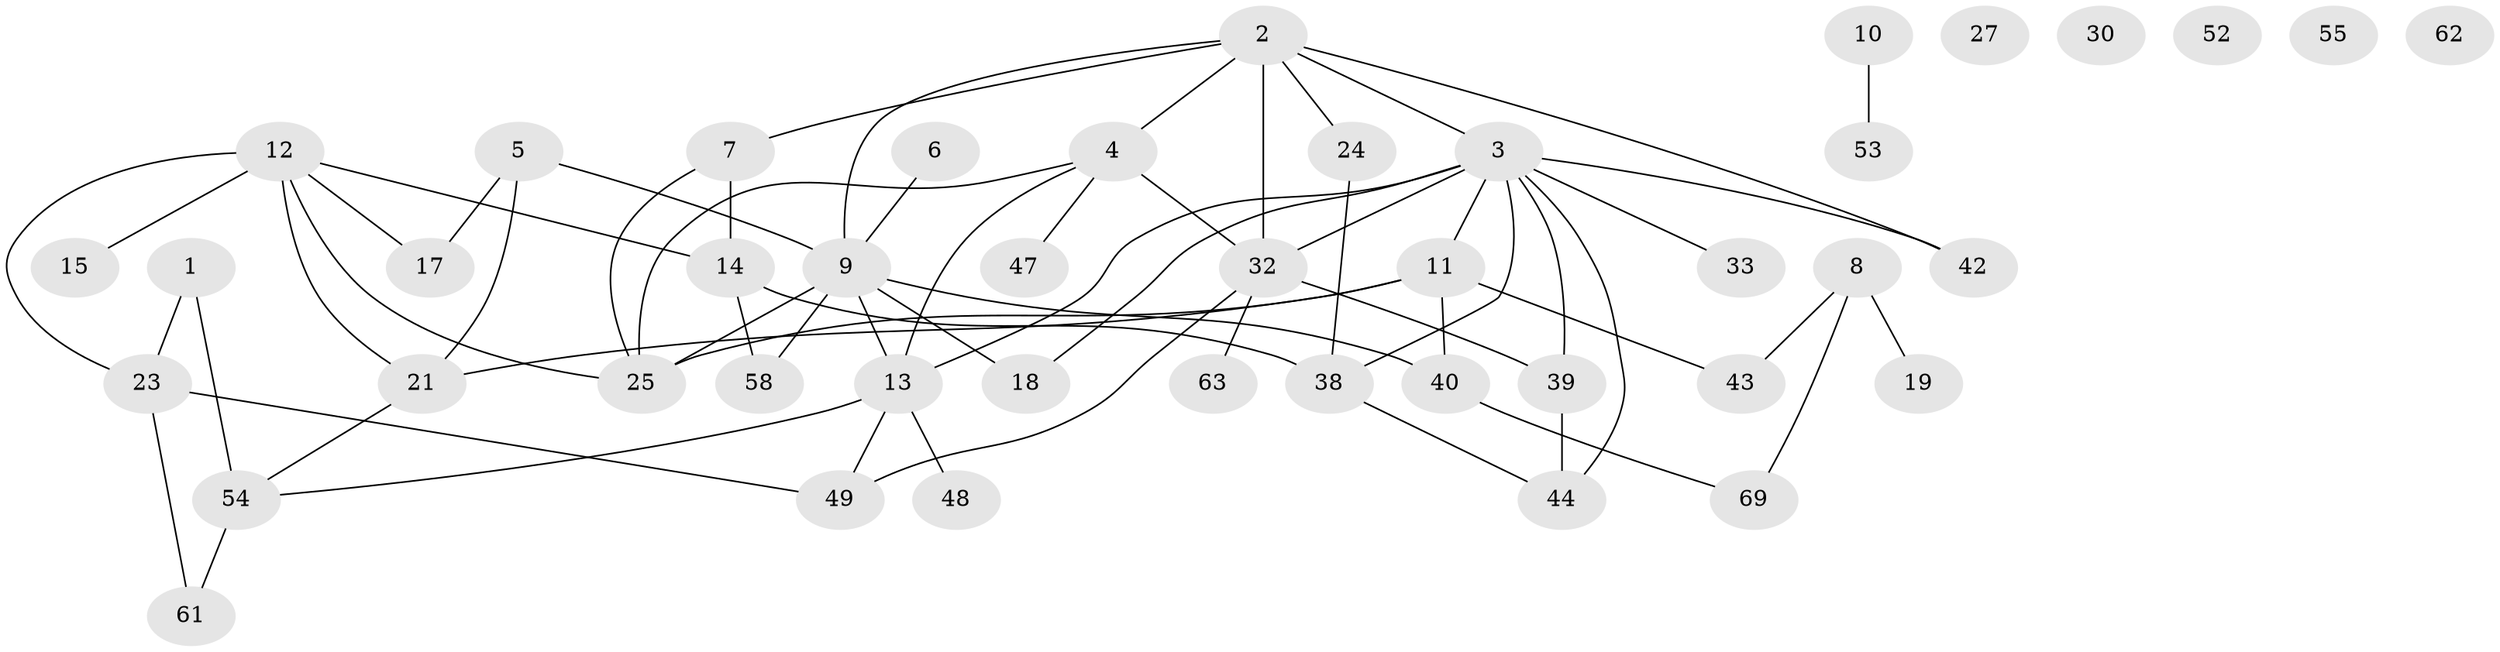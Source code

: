 // original degree distribution, {3: 0.2112676056338028, 4: 0.15492957746478872, 5: 0.09859154929577464, 2: 0.2535211267605634, 1: 0.18309859154929578, 6: 0.028169014084507043, 0: 0.056338028169014086, 7: 0.014084507042253521}
// Generated by graph-tools (version 1.1) at 2025/41/03/06/25 10:41:22]
// undirected, 44 vertices, 63 edges
graph export_dot {
graph [start="1"]
  node [color=gray90,style=filled];
  1;
  2 [super="+34"];
  3 [super="+45"];
  4 [super="+71"];
  5 [super="+46"];
  6;
  7 [super="+35"];
  8 [super="+37"];
  9 [super="+16"];
  10 [super="+28"];
  11 [super="+22"];
  12 [super="+67"];
  13 [super="+20"];
  14 [super="+26"];
  15;
  17 [super="+41"];
  18 [super="+36"];
  19;
  21 [super="+31"];
  23 [super="+29"];
  24 [super="+66"];
  25 [super="+60"];
  27;
  30;
  32 [super="+59"];
  33;
  38 [super="+56"];
  39 [super="+50"];
  40 [super="+64"];
  42 [super="+51"];
  43 [super="+57"];
  44;
  47;
  48;
  49 [super="+65"];
  52;
  53;
  54 [super="+70"];
  55;
  58;
  61;
  62 [super="+68"];
  63;
  69;
  1 -- 54 [weight=2];
  1 -- 23;
  2 -- 9;
  2 -- 32;
  2 -- 7;
  2 -- 3;
  2 -- 4;
  2 -- 24;
  2 -- 42;
  3 -- 39;
  3 -- 32;
  3 -- 33;
  3 -- 18;
  3 -- 42;
  3 -- 11;
  3 -- 44;
  3 -- 38;
  3 -- 13;
  4 -- 32 [weight=2];
  4 -- 25;
  4 -- 47;
  4 -- 13;
  5 -- 9;
  5 -- 21;
  5 -- 17;
  6 -- 9;
  7 -- 25;
  7 -- 14;
  8 -- 19;
  8 -- 43;
  8 -- 69;
  9 -- 18;
  9 -- 58;
  9 -- 25;
  9 -- 40;
  9 -- 13;
  10 -- 53;
  11 -- 21;
  11 -- 43 [weight=2];
  11 -- 40;
  11 -- 25;
  12 -- 15;
  12 -- 21;
  12 -- 23 [weight=2];
  12 -- 25;
  12 -- 17;
  12 -- 14;
  13 -- 48;
  13 -- 49;
  13 -- 54;
  14 -- 58;
  14 -- 38;
  21 -- 54;
  23 -- 61;
  23 -- 49;
  24 -- 38;
  32 -- 63;
  32 -- 39 [weight=3];
  32 -- 49;
  38 -- 44;
  39 -- 44;
  40 -- 69;
  54 -- 61;
}
